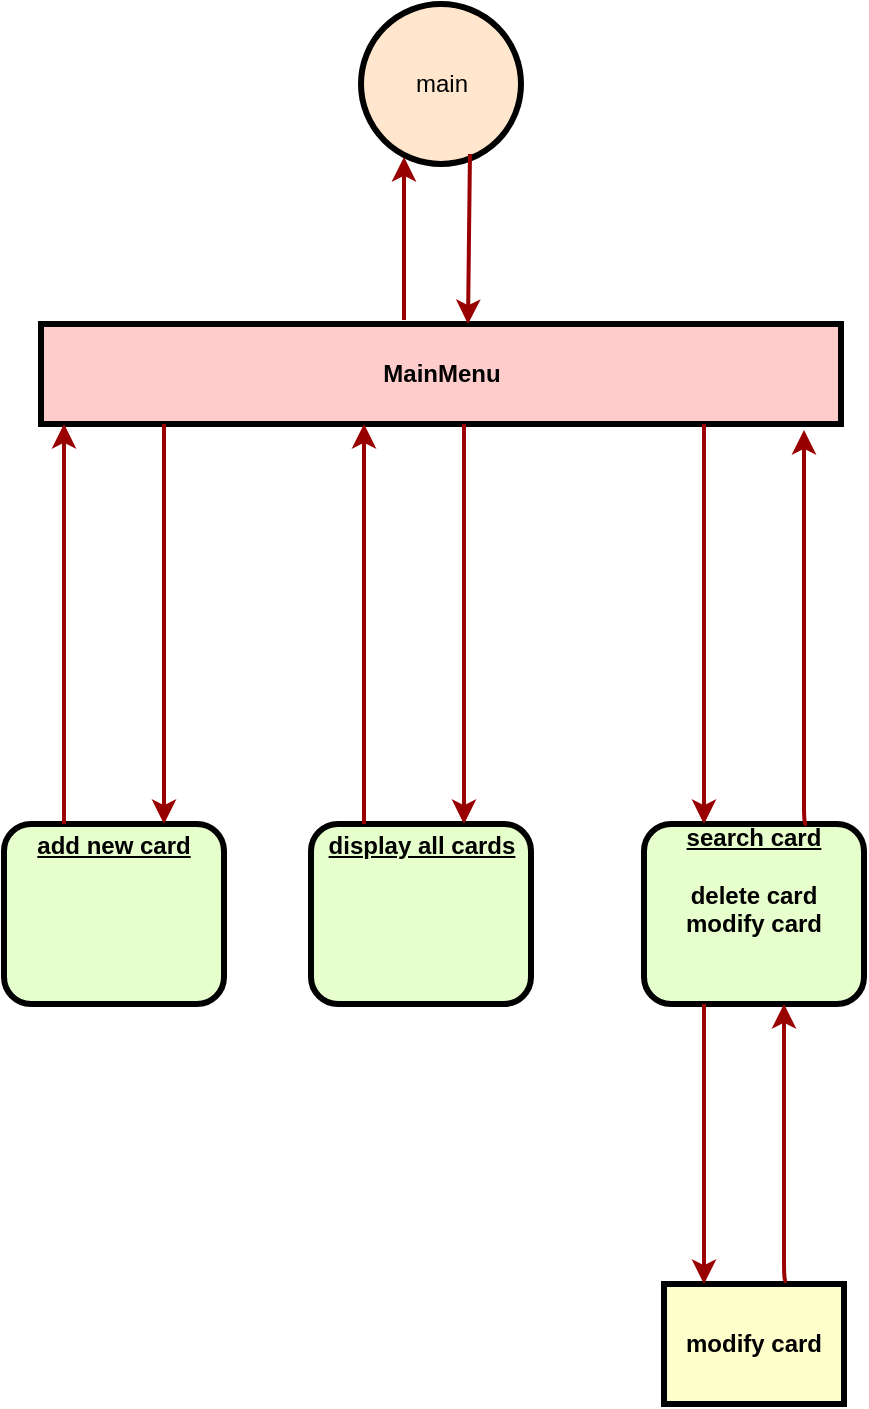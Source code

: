 <mxfile version="15.7.0" type="github">
  <diagram name="Page-1" id="c7558073-3199-34d8-9f00-42111426c3f3">
    <mxGraphModel dx="870" dy="1802" grid="1" gridSize="10" guides="1" tooltips="1" connect="1" arrows="1" fold="1" page="1" pageScale="1" pageWidth="826" pageHeight="1169" background="none" math="0" shadow="0">
      <root>
        <mxCell id="0" />
        <mxCell id="1" parent="0" />
        <mxCell id="5" value="MainMenu" style="shape=process;whiteSpace=wrap;align=center;verticalAlign=middle;size=0;fontStyle=1;strokeWidth=3;fillColor=#FFCCCC" parent="1" vertex="1">
          <mxGeometry x="198.5" y="90" width="400" height="50" as="geometry" />
        </mxCell>
        <mxCell id="9" value="&lt;u&gt;search card&lt;/u&gt;&lt;br&gt;&lt;br&gt;delete card&lt;br&gt;modify card" style="verticalAlign=middle;align=center;overflow=fill;fontSize=12;fontFamily=Helvetica;html=1;rounded=1;fontStyle=1;strokeWidth=3;fillColor=#E6FFCC" parent="1" vertex="1">
          <mxGeometry x="500" y="340" width="110" height="90" as="geometry" />
        </mxCell>
        <mxCell id="10" value="&lt;p style=&quot;margin: 0px ; margin-top: 4px ; text-align: center ; text-decoration: underline&quot;&gt;add new card&lt;/p&gt;" style="verticalAlign=middle;align=center;overflow=fill;fontSize=12;fontFamily=Helvetica;html=1;rounded=1;fontStyle=1;strokeWidth=3;fillColor=#E6FFCC" parent="1" vertex="1">
          <mxGeometry x="180.0" y="340" width="110" height="90" as="geometry" />
        </mxCell>
        <mxCell id="14" value="modify card" style="whiteSpace=wrap;align=center;verticalAlign=middle;fontStyle=1;strokeWidth=3;fillColor=#FFFFCC" parent="1" vertex="1">
          <mxGeometry x="510" y="570.0" width="90" height="60" as="geometry" />
        </mxCell>
        <mxCell id="11" value="&lt;p style=&quot;margin: 0px ; margin-top: 4px ; text-align: center ; text-decoration: underline&quot;&gt;display all cards&lt;/p&gt;" style="verticalAlign=middle;align=center;overflow=fill;fontSize=12;fontFamily=Helvetica;html=1;rounded=1;fontStyle=1;strokeWidth=3;fillColor=#E6FFCC" parent="1" vertex="1">
          <mxGeometry x="333.5" y="340" width="110" height="90" as="geometry" />
        </mxCell>
        <mxCell id="77" value="" style="edgeStyle=elbowEdgeStyle;elbow=horizontal;strokeColor=#990000;strokeWidth=2" parent="1" source="5" target="9" edge="1">
          <mxGeometry width="100" height="100" relative="1" as="geometry">
            <mxPoint x="400" y="590" as="sourcePoint" />
            <mxPoint x="500" y="490" as="targetPoint" />
            <Array as="points">
              <mxPoint x="530" y="270" />
              <mxPoint x="520" y="220" />
              <mxPoint x="520" y="230" />
              <mxPoint x="560" y="480" />
            </Array>
          </mxGeometry>
        </mxCell>
        <mxCell id="88" value="" style="edgeStyle=elbowEdgeStyle;elbow=horizontal;strokeColor=#990000;strokeWidth=2" parent="1" source="5" target="11" edge="1">
          <mxGeometry width="100" height="100" relative="1" as="geometry">
            <mxPoint x="50" y="500" as="sourcePoint" />
            <mxPoint x="150" y="400" as="targetPoint" />
            <Array as="points">
              <mxPoint x="410" y="235" />
            </Array>
          </mxGeometry>
        </mxCell>
        <mxCell id="89" value="" style="edgeStyle=elbowEdgeStyle;elbow=horizontal;strokeColor=#990000;strokeWidth=2" parent="1" source="11" target="5" edge="1">
          <mxGeometry width="100" height="100" relative="1" as="geometry">
            <mxPoint x="60.0" y="510" as="sourcePoint" />
            <mxPoint x="160.0" y="410" as="targetPoint" />
            <Array as="points">
              <mxPoint x="360" y="200" />
              <mxPoint x="360" y="235" />
            </Array>
          </mxGeometry>
        </mxCell>
        <mxCell id="92" value="" style="edgeStyle=elbowEdgeStyle;elbow=horizontal;strokeColor=#990000;strokeWidth=2" parent="1" source="5" target="10" edge="1">
          <mxGeometry width="100" height="100" relative="1" as="geometry">
            <mxPoint x="30.0" y="500" as="sourcePoint" />
            <mxPoint x="130.0" y="400" as="targetPoint" />
            <Array as="points">
              <mxPoint x="260" y="250" />
              <mxPoint x="250" y="470" />
            </Array>
          </mxGeometry>
        </mxCell>
        <mxCell id="93" value="" style="edgeStyle=elbowEdgeStyle;elbow=horizontal;strokeColor=#990000;strokeWidth=2" parent="1" source="10" target="5" edge="1">
          <mxGeometry width="100" height="100" relative="1" as="geometry">
            <mxPoint x="40" y="510" as="sourcePoint" />
            <mxPoint x="140" y="410" as="targetPoint" />
            <Array as="points">
              <mxPoint x="210" y="270" />
              <mxPoint x="210" y="220" />
              <mxPoint x="200" y="280" />
              <mxPoint x="230" y="470" />
            </Array>
          </mxGeometry>
        </mxCell>
        <mxCell id="1_X1-0_3StD8lewoILFV-97" value="" style="edgeStyle=elbowEdgeStyle;elbow=horizontal;strokeColor=#990000;strokeWidth=2;exitX=0.683;exitY=-0.025;exitDx=0;exitDy=0;exitPerimeter=0;" edge="1" parent="1" source="14">
          <mxGeometry width="100" height="100" relative="1" as="geometry">
            <mxPoint x="570" y="580" as="sourcePoint" />
            <mxPoint x="570" y="430" as="targetPoint" />
            <Array as="points">
              <mxPoint x="570" y="490" />
              <mxPoint x="570" y="650" />
              <mxPoint x="560" y="420" />
              <mxPoint x="590" y="460" />
              <mxPoint x="610" y="450" />
              <mxPoint x="590" y="700" />
            </Array>
          </mxGeometry>
        </mxCell>
        <mxCell id="1_X1-0_3StD8lewoILFV-100" value="" style="edgeStyle=elbowEdgeStyle;elbow=horizontal;strokeColor=#990000;strokeWidth=2" edge="1" parent="1">
          <mxGeometry width="100" height="100" relative="1" as="geometry">
            <mxPoint x="530" y="430" as="sourcePoint" />
            <mxPoint x="530" y="570" as="targetPoint" />
            <Array as="points">
              <mxPoint x="530" y="450" />
              <mxPoint x="530" y="460" />
              <mxPoint x="570" y="710" />
            </Array>
          </mxGeometry>
        </mxCell>
        <mxCell id="1_X1-0_3StD8lewoILFV-101" value="" style="edgeStyle=elbowEdgeStyle;elbow=horizontal;strokeColor=#990000;strokeWidth=2;exitX=0.683;exitY=-0.025;exitDx=0;exitDy=0;exitPerimeter=0;entryX=0.953;entryY=1.06;entryDx=0;entryDy=0;entryPerimeter=0;" edge="1" parent="1" target="5">
          <mxGeometry width="100" height="100" relative="1" as="geometry">
            <mxPoint x="581.47" y="340" as="sourcePoint" />
            <mxPoint x="580" y="201.5" as="targetPoint" />
            <Array as="points">
              <mxPoint x="580" y="261.5" />
              <mxPoint x="580" y="421.5" />
              <mxPoint x="570" y="191.5" />
              <mxPoint x="600" y="231.5" />
              <mxPoint x="620" y="221.5" />
              <mxPoint x="600" y="471.5" />
            </Array>
          </mxGeometry>
        </mxCell>
        <mxCell id="1_X1-0_3StD8lewoILFV-102" value="main" style="ellipse;whiteSpace=wrap;html=1;aspect=fixed;fillColor=#ffe6cc;strokeColor=default;strokeWidth=3;" vertex="1" parent="1">
          <mxGeometry x="358.5" y="-70" width="80" height="80" as="geometry" />
        </mxCell>
        <mxCell id="1_X1-0_3StD8lewoILFV-103" value="" style="edgeStyle=elbowEdgeStyle;elbow=horizontal;strokeColor=#990000;strokeWidth=2;entryX=0.269;entryY=0.956;entryDx=0;entryDy=0;entryPerimeter=0;" edge="1" parent="1" target="1_X1-0_3StD8lewoILFV-102">
          <mxGeometry width="100" height="100" relative="1" as="geometry">
            <mxPoint x="380" y="88" as="sourcePoint" />
            <mxPoint x="260" y="10" as="targetPoint" />
            <Array as="points">
              <mxPoint x="380" y="50" />
              <mxPoint x="370" y="50" />
              <mxPoint x="370" y="40" />
              <mxPoint x="370" y="-30" />
              <mxPoint x="360" y="30" />
              <mxPoint x="390" y="220" />
            </Array>
          </mxGeometry>
        </mxCell>
        <mxCell id="1_X1-0_3StD8lewoILFV-104" value="" style="edgeStyle=elbowEdgeStyle;elbow=horizontal;strokeColor=#990000;strokeWidth=2;exitX=0.681;exitY=0.938;exitDx=0;exitDy=0;exitPerimeter=0;" edge="1" parent="1" source="1_X1-0_3StD8lewoILFV-102">
          <mxGeometry width="100" height="100" relative="1" as="geometry">
            <mxPoint x="412" y="-40" as="sourcePoint" />
            <mxPoint x="412" y="90" as="targetPoint" />
            <Array as="points">
              <mxPoint x="412" y="40" />
              <mxPoint x="412" y="50" />
              <mxPoint x="412" y="50" />
            </Array>
          </mxGeometry>
        </mxCell>
      </root>
    </mxGraphModel>
  </diagram>
</mxfile>

